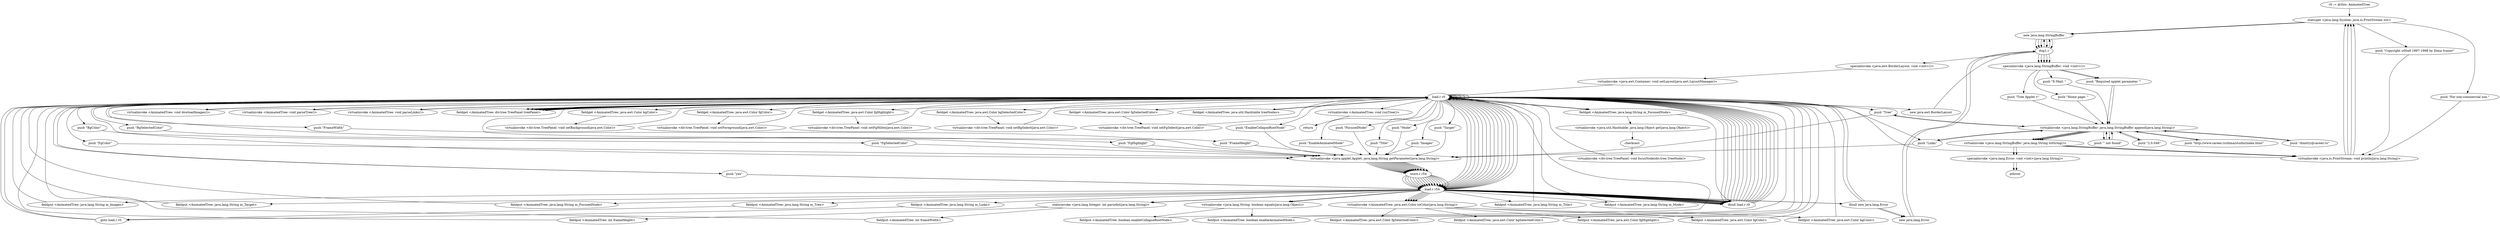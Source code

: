 digraph "" {
    "r0 := @this: AnimatedTree"
    "staticget <java.lang.System: java.io.PrintStream out>"
    "r0 := @this: AnimatedTree"->"staticget <java.lang.System: java.io.PrintStream out>";
    "new java.lang.StringBuffer"
    "staticget <java.lang.System: java.io.PrintStream out>"->"new java.lang.StringBuffer";
    "dup1.r"
    "new java.lang.StringBuffer"->"dup1.r";
    "specialinvoke <java.lang.StringBuffer: void <init>()>"
    "dup1.r"->"specialinvoke <java.lang.StringBuffer: void <init>()>";
    "push \"Tree Applet v\""
    "specialinvoke <java.lang.StringBuffer: void <init>()>"->"push \"Tree Applet v\"";
    "virtualinvoke <java.lang.StringBuffer: java.lang.StringBuffer append(java.lang.String)>"
    "push \"Tree Applet v\""->"virtualinvoke <java.lang.StringBuffer: java.lang.StringBuffer append(java.lang.String)>";
    "push \"2.0.046\""
    "virtualinvoke <java.lang.StringBuffer: java.lang.StringBuffer append(java.lang.String)>"->"push \"2.0.046\"";
    "push \"2.0.046\""->"virtualinvoke <java.lang.StringBuffer: java.lang.StringBuffer append(java.lang.String)>";
    "virtualinvoke <java.lang.StringBuffer: java.lang.String toString()>"
    "virtualinvoke <java.lang.StringBuffer: java.lang.StringBuffer append(java.lang.String)>"->"virtualinvoke <java.lang.StringBuffer: java.lang.String toString()>";
    "virtualinvoke <java.io.PrintStream: void println(java.lang.String)>"
    "virtualinvoke <java.lang.StringBuffer: java.lang.String toString()>"->"virtualinvoke <java.io.PrintStream: void println(java.lang.String)>";
    "virtualinvoke <java.io.PrintStream: void println(java.lang.String)>"->"staticget <java.lang.System: java.io.PrintStream out>";
    "push \"Copyright \u00a9 1997-1998 by Dima Ivanov\""
    "staticget <java.lang.System: java.io.PrintStream out>"->"push \"Copyright \u00a9 1997-1998 by Dima Ivanov\"";
    "push \"Copyright \u00a9 1997-1998 by Dima Ivanov\""->"virtualinvoke <java.io.PrintStream: void println(java.lang.String)>";
    "virtualinvoke <java.io.PrintStream: void println(java.lang.String)>"->"staticget <java.lang.System: java.io.PrintStream out>";
    "push \"For non-commercial use.\""
    "staticget <java.lang.System: java.io.PrintStream out>"->"push \"For non-commercial use.\"";
    "push \"For non-commercial use.\""->"virtualinvoke <java.io.PrintStream: void println(java.lang.String)>";
    "virtualinvoke <java.io.PrintStream: void println(java.lang.String)>"->"staticget <java.lang.System: java.io.PrintStream out>";
    "staticget <java.lang.System: java.io.PrintStream out>"->"new java.lang.StringBuffer";
    "new java.lang.StringBuffer"->"dup1.r";
    "dup1.r"->"specialinvoke <java.lang.StringBuffer: void <init>()>";
    "push \"Home page: \""
    "specialinvoke <java.lang.StringBuffer: void <init>()>"->"push \"Home page: \"";
    "push \"Home page: \""->"virtualinvoke <java.lang.StringBuffer: java.lang.StringBuffer append(java.lang.String)>";
    "push \"http://www.career.ru/dima/studio/index.html\""
    "virtualinvoke <java.lang.StringBuffer: java.lang.StringBuffer append(java.lang.String)>"->"push \"http://www.career.ru/dima/studio/index.html\"";
    "push \"http://www.career.ru/dima/studio/index.html\""->"virtualinvoke <java.lang.StringBuffer: java.lang.StringBuffer append(java.lang.String)>";
    "virtualinvoke <java.lang.StringBuffer: java.lang.StringBuffer append(java.lang.String)>"->"virtualinvoke <java.lang.StringBuffer: java.lang.String toString()>";
    "virtualinvoke <java.lang.StringBuffer: java.lang.String toString()>"->"virtualinvoke <java.io.PrintStream: void println(java.lang.String)>";
    "virtualinvoke <java.io.PrintStream: void println(java.lang.String)>"->"staticget <java.lang.System: java.io.PrintStream out>";
    "staticget <java.lang.System: java.io.PrintStream out>"->"new java.lang.StringBuffer";
    "new java.lang.StringBuffer"->"dup1.r";
    "dup1.r"->"specialinvoke <java.lang.StringBuffer: void <init>()>";
    "push \"E-Mail: \""
    "specialinvoke <java.lang.StringBuffer: void <init>()>"->"push \"E-Mail: \"";
    "push \"E-Mail: \""->"virtualinvoke <java.lang.StringBuffer: java.lang.StringBuffer append(java.lang.String)>";
    "push \"dimitry@career.ru\""
    "virtualinvoke <java.lang.StringBuffer: java.lang.StringBuffer append(java.lang.String)>"->"push \"dimitry@career.ru\"";
    "push \"dimitry@career.ru\""->"virtualinvoke <java.lang.StringBuffer: java.lang.StringBuffer append(java.lang.String)>";
    "virtualinvoke <java.lang.StringBuffer: java.lang.StringBuffer append(java.lang.String)>"->"virtualinvoke <java.lang.StringBuffer: java.lang.String toString()>";
    "virtualinvoke <java.lang.StringBuffer: java.lang.String toString()>"->"virtualinvoke <java.io.PrintStream: void println(java.lang.String)>";
    "load.r r0"
    "virtualinvoke <java.io.PrintStream: void println(java.lang.String)>"->"load.r r0";
    "new java.awt.BorderLayout"
    "load.r r0"->"new java.awt.BorderLayout";
    "new java.awt.BorderLayout"->"dup1.r";
    "specialinvoke <java.awt.BorderLayout: void <init>()>"
    "dup1.r"->"specialinvoke <java.awt.BorderLayout: void <init>()>";
    "virtualinvoke <java.awt.Container: void setLayout(java.awt.LayoutManager)>"
    "specialinvoke <java.awt.BorderLayout: void <init>()>"->"virtualinvoke <java.awt.Container: void setLayout(java.awt.LayoutManager)>";
    "virtualinvoke <java.awt.Container: void setLayout(java.awt.LayoutManager)>"->"load.r r0";
    "push \"Title\""
    "load.r r0"->"push \"Title\"";
    "virtualinvoke <java.applet.Applet: java.lang.String getParameter(java.lang.String)>"
    "push \"Title\""->"virtualinvoke <java.applet.Applet: java.lang.String getParameter(java.lang.String)>";
    "store.r r54"
    "virtualinvoke <java.applet.Applet: java.lang.String getParameter(java.lang.String)>"->"store.r r54";
    "load.r r54"
    "store.r r54"->"load.r r54";
    "ifnull load.r r0"
    "load.r r54"->"ifnull load.r r0";
    "ifnull load.r r0"->"load.r r0";
    "load.r r0"->"load.r r54";
    "fieldput <AnimatedTree: java.lang.String m_Title>"
    "load.r r54"->"fieldput <AnimatedTree: java.lang.String m_Title>";
    "fieldput <AnimatedTree: java.lang.String m_Title>"->"load.r r0";
    "push \"Mode\""
    "load.r r0"->"push \"Mode\"";
    "push \"Mode\""->"virtualinvoke <java.applet.Applet: java.lang.String getParameter(java.lang.String)>";
    "virtualinvoke <java.applet.Applet: java.lang.String getParameter(java.lang.String)>"->"store.r r54";
    "store.r r54"->"load.r r54";
    "load.r r54"->"ifnull load.r r0";
    "ifnull load.r r0"->"load.r r0";
    "load.r r0"->"load.r r54";
    "fieldput <AnimatedTree: java.lang.String m_Mode>"
    "load.r r54"->"fieldput <AnimatedTree: java.lang.String m_Mode>";
    "fieldput <AnimatedTree: java.lang.String m_Mode>"->"load.r r0";
    "push \"Tree\""
    "load.r r0"->"push \"Tree\"";
    "push \"Tree\""->"virtualinvoke <java.applet.Applet: java.lang.String getParameter(java.lang.String)>";
    "virtualinvoke <java.applet.Applet: java.lang.String getParameter(java.lang.String)>"->"store.r r54";
    "store.r r54"->"load.r r54";
    "ifnull new java.lang.Error"
    "load.r r54"->"ifnull new java.lang.Error";
    "ifnull new java.lang.Error"->"load.r r0";
    "load.r r0"->"load.r r54";
    "fieldput <AnimatedTree: java.lang.String m_Tree>"
    "load.r r54"->"fieldput <AnimatedTree: java.lang.String m_Tree>";
    "goto load.r r0"
    "fieldput <AnimatedTree: java.lang.String m_Tree>"->"goto load.r r0";
    "goto load.r r0"->"load.r r0";
    "push \"Links\""
    "load.r r0"->"push \"Links\"";
    "push \"Links\""->"virtualinvoke <java.applet.Applet: java.lang.String getParameter(java.lang.String)>";
    "virtualinvoke <java.applet.Applet: java.lang.String getParameter(java.lang.String)>"->"store.r r54";
    "store.r r54"->"load.r r54";
    "load.r r54"->"ifnull new java.lang.Error";
    "ifnull new java.lang.Error"->"load.r r0";
    "load.r r0"->"load.r r54";
    "fieldput <AnimatedTree: java.lang.String m_Links>"
    "load.r r54"->"fieldput <AnimatedTree: java.lang.String m_Links>";
    "fieldput <AnimatedTree: java.lang.String m_Links>"->"goto load.r r0";
    "goto load.r r0"->"load.r r0";
    "push \"Images\""
    "load.r r0"->"push \"Images\"";
    "push \"Images\""->"virtualinvoke <java.applet.Applet: java.lang.String getParameter(java.lang.String)>";
    "virtualinvoke <java.applet.Applet: java.lang.String getParameter(java.lang.String)>"->"store.r r54";
    "store.r r54"->"load.r r54";
    "load.r r54"->"ifnull load.r r0";
    "ifnull load.r r0"->"load.r r0";
    "load.r r0"->"load.r r54";
    "fieldput <AnimatedTree: java.lang.String m_Images>"
    "load.r r54"->"fieldput <AnimatedTree: java.lang.String m_Images>";
    "fieldput <AnimatedTree: java.lang.String m_Images>"->"load.r r0";
    "push \"Target\""
    "load.r r0"->"push \"Target\"";
    "push \"Target\""->"virtualinvoke <java.applet.Applet: java.lang.String getParameter(java.lang.String)>";
    "virtualinvoke <java.applet.Applet: java.lang.String getParameter(java.lang.String)>"->"store.r r54";
    "store.r r54"->"load.r r54";
    "load.r r54"->"ifnull load.r r0";
    "ifnull load.r r0"->"load.r r0";
    "load.r r0"->"load.r r54";
    "fieldput <AnimatedTree: java.lang.String m_Target>"
    "load.r r54"->"fieldput <AnimatedTree: java.lang.String m_Target>";
    "fieldput <AnimatedTree: java.lang.String m_Target>"->"load.r r0";
    "push \"FgColor\""
    "load.r r0"->"push \"FgColor\"";
    "push \"FgColor\""->"virtualinvoke <java.applet.Applet: java.lang.String getParameter(java.lang.String)>";
    "virtualinvoke <java.applet.Applet: java.lang.String getParameter(java.lang.String)>"->"store.r r54";
    "store.r r54"->"load.r r54";
    "load.r r54"->"ifnull load.r r0";
    "ifnull load.r r0"->"load.r r0";
    "load.r r0"->"load.r r0";
    "load.r r0"->"load.r r54";
    "virtualinvoke <AnimatedTree: java.awt.Color toColor(java.lang.String)>"
    "load.r r54"->"virtualinvoke <AnimatedTree: java.awt.Color toColor(java.lang.String)>";
    "fieldput <AnimatedTree: java.awt.Color fgColor>"
    "virtualinvoke <AnimatedTree: java.awt.Color toColor(java.lang.String)>"->"fieldput <AnimatedTree: java.awt.Color fgColor>";
    "fieldput <AnimatedTree: java.awt.Color fgColor>"->"load.r r0";
    "push \"BgColor\""
    "load.r r0"->"push \"BgColor\"";
    "push \"BgColor\""->"virtualinvoke <java.applet.Applet: java.lang.String getParameter(java.lang.String)>";
    "virtualinvoke <java.applet.Applet: java.lang.String getParameter(java.lang.String)>"->"store.r r54";
    "store.r r54"->"load.r r54";
    "load.r r54"->"ifnull load.r r0";
    "ifnull load.r r0"->"load.r r0";
    "load.r r0"->"load.r r0";
    "load.r r0"->"load.r r54";
    "load.r r54"->"virtualinvoke <AnimatedTree: java.awt.Color toColor(java.lang.String)>";
    "fieldput <AnimatedTree: java.awt.Color bgColor>"
    "virtualinvoke <AnimatedTree: java.awt.Color toColor(java.lang.String)>"->"fieldput <AnimatedTree: java.awt.Color bgColor>";
    "fieldput <AnimatedTree: java.awt.Color bgColor>"->"load.r r0";
    "push \"FgSelectedColor\""
    "load.r r0"->"push \"FgSelectedColor\"";
    "push \"FgSelectedColor\""->"virtualinvoke <java.applet.Applet: java.lang.String getParameter(java.lang.String)>";
    "virtualinvoke <java.applet.Applet: java.lang.String getParameter(java.lang.String)>"->"store.r r54";
    "store.r r54"->"load.r r54";
    "load.r r54"->"ifnull load.r r0";
    "ifnull load.r r0"->"load.r r0";
    "load.r r0"->"load.r r0";
    "load.r r0"->"load.r r54";
    "load.r r54"->"virtualinvoke <AnimatedTree: java.awt.Color toColor(java.lang.String)>";
    "fieldput <AnimatedTree: java.awt.Color fgSelectedColor>"
    "virtualinvoke <AnimatedTree: java.awt.Color toColor(java.lang.String)>"->"fieldput <AnimatedTree: java.awt.Color fgSelectedColor>";
    "fieldput <AnimatedTree: java.awt.Color fgSelectedColor>"->"load.r r0";
    "push \"BgSelectedColor\""
    "load.r r0"->"push \"BgSelectedColor\"";
    "push \"BgSelectedColor\""->"virtualinvoke <java.applet.Applet: java.lang.String getParameter(java.lang.String)>";
    "virtualinvoke <java.applet.Applet: java.lang.String getParameter(java.lang.String)>"->"store.r r54";
    "store.r r54"->"load.r r54";
    "load.r r54"->"ifnull load.r r0";
    "ifnull load.r r0"->"load.r r0";
    "load.r r0"->"load.r r0";
    "load.r r0"->"load.r r54";
    "load.r r54"->"virtualinvoke <AnimatedTree: java.awt.Color toColor(java.lang.String)>";
    "fieldput <AnimatedTree: java.awt.Color bgSelectedColor>"
    "virtualinvoke <AnimatedTree: java.awt.Color toColor(java.lang.String)>"->"fieldput <AnimatedTree: java.awt.Color bgSelectedColor>";
    "fieldput <AnimatedTree: java.awt.Color bgSelectedColor>"->"load.r r0";
    "push \"FgHighlight\""
    "load.r r0"->"push \"FgHighlight\"";
    "push \"FgHighlight\""->"virtualinvoke <java.applet.Applet: java.lang.String getParameter(java.lang.String)>";
    "virtualinvoke <java.applet.Applet: java.lang.String getParameter(java.lang.String)>"->"store.r r54";
    "store.r r54"->"load.r r54";
    "load.r r54"->"ifnull load.r r0";
    "ifnull load.r r0"->"load.r r0";
    "load.r r0"->"load.r r0";
    "load.r r0"->"load.r r54";
    "load.r r54"->"virtualinvoke <AnimatedTree: java.awt.Color toColor(java.lang.String)>";
    "fieldput <AnimatedTree: java.awt.Color fgHighlight>"
    "virtualinvoke <AnimatedTree: java.awt.Color toColor(java.lang.String)>"->"fieldput <AnimatedTree: java.awt.Color fgHighlight>";
    "fieldput <AnimatedTree: java.awt.Color fgHighlight>"->"load.r r0";
    "push \"FrameWidth\""
    "load.r r0"->"push \"FrameWidth\"";
    "push \"FrameWidth\""->"virtualinvoke <java.applet.Applet: java.lang.String getParameter(java.lang.String)>";
    "virtualinvoke <java.applet.Applet: java.lang.String getParameter(java.lang.String)>"->"store.r r54";
    "store.r r54"->"load.r r54";
    "load.r r54"->"ifnull load.r r0";
    "ifnull load.r r0"->"load.r r0";
    "load.r r0"->"load.r r54";
    "staticinvoke <java.lang.Integer: int parseInt(java.lang.String)>"
    "load.r r54"->"staticinvoke <java.lang.Integer: int parseInt(java.lang.String)>";
    "fieldput <AnimatedTree: int frameWidth>"
    "staticinvoke <java.lang.Integer: int parseInt(java.lang.String)>"->"fieldput <AnimatedTree: int frameWidth>";
    "fieldput <AnimatedTree: int frameWidth>"->"load.r r0";
    "push \"FrameHeight\""
    "load.r r0"->"push \"FrameHeight\"";
    "push \"FrameHeight\""->"virtualinvoke <java.applet.Applet: java.lang.String getParameter(java.lang.String)>";
    "virtualinvoke <java.applet.Applet: java.lang.String getParameter(java.lang.String)>"->"store.r r54";
    "store.r r54"->"load.r r54";
    "load.r r54"->"ifnull load.r r0";
    "ifnull load.r r0"->"load.r r0";
    "load.r r0"->"load.r r54";
    "load.r r54"->"staticinvoke <java.lang.Integer: int parseInt(java.lang.String)>";
    "fieldput <AnimatedTree: int frameHeight>"
    "staticinvoke <java.lang.Integer: int parseInt(java.lang.String)>"->"fieldput <AnimatedTree: int frameHeight>";
    "fieldput <AnimatedTree: int frameHeight>"->"load.r r0";
    "push \"EnableCollapseRootNode\""
    "load.r r0"->"push \"EnableCollapseRootNode\"";
    "push \"EnableCollapseRootNode\""->"virtualinvoke <java.applet.Applet: java.lang.String getParameter(java.lang.String)>";
    "virtualinvoke <java.applet.Applet: java.lang.String getParameter(java.lang.String)>"->"store.r r54";
    "store.r r54"->"load.r r54";
    "load.r r54"->"ifnull load.r r0";
    "ifnull load.r r0"->"load.r r0";
    "push \"yes\""
    "load.r r0"->"push \"yes\"";
    "push \"yes\""->"load.r r54";
    "virtualinvoke <java.lang.String: boolean equals(java.lang.Object)>"
    "load.r r54"->"virtualinvoke <java.lang.String: boolean equals(java.lang.Object)>";
    "fieldput <AnimatedTree: boolean enableCollapseRootNode>"
    "virtualinvoke <java.lang.String: boolean equals(java.lang.Object)>"->"fieldput <AnimatedTree: boolean enableCollapseRootNode>";
    "fieldput <AnimatedTree: boolean enableCollapseRootNode>"->"load.r r0";
    "push \"EnableAnimatedMode\""
    "load.r r0"->"push \"EnableAnimatedMode\"";
    "push \"EnableAnimatedMode\""->"virtualinvoke <java.applet.Applet: java.lang.String getParameter(java.lang.String)>";
    "virtualinvoke <java.applet.Applet: java.lang.String getParameter(java.lang.String)>"->"store.r r54";
    "store.r r54"->"load.r r54";
    "load.r r54"->"ifnull load.r r0";
    "ifnull load.r r0"->"load.r r0";
    "load.r r0"->"push \"yes\"";
    "push \"yes\""->"load.r r54";
    "load.r r54"->"virtualinvoke <java.lang.String: boolean equals(java.lang.Object)>";
    "fieldput <AnimatedTree: boolean enableAnimatedMode>"
    "virtualinvoke <java.lang.String: boolean equals(java.lang.Object)>"->"fieldput <AnimatedTree: boolean enableAnimatedMode>";
    "fieldput <AnimatedTree: boolean enableAnimatedMode>"->"load.r r0";
    "push \"FocusedNode\""
    "load.r r0"->"push \"FocusedNode\"";
    "push \"FocusedNode\""->"virtualinvoke <java.applet.Applet: java.lang.String getParameter(java.lang.String)>";
    "virtualinvoke <java.applet.Applet: java.lang.String getParameter(java.lang.String)>"->"store.r r54";
    "store.r r54"->"load.r r54";
    "load.r r54"->"ifnull load.r r0";
    "ifnull load.r r0"->"load.r r0";
    "load.r r0"->"load.r r54";
    "fieldput <AnimatedTree: java.lang.String m_FocusedNode>"
    "load.r r54"->"fieldput <AnimatedTree: java.lang.String m_FocusedNode>";
    "fieldput <AnimatedTree: java.lang.String m_FocusedNode>"->"load.r r0";
    "virtualinvoke <AnimatedTree: void dowloadImages()>"
    "load.r r0"->"virtualinvoke <AnimatedTree: void dowloadImages()>";
    "virtualinvoke <AnimatedTree: void dowloadImages()>"->"load.r r0";
    "virtualinvoke <AnimatedTree: void parseTree()>"
    "load.r r0"->"virtualinvoke <AnimatedTree: void parseTree()>";
    "virtualinvoke <AnimatedTree: void parseTree()>"->"load.r r0";
    "virtualinvoke <AnimatedTree: void parseLinks()>"
    "load.r r0"->"virtualinvoke <AnimatedTree: void parseLinks()>";
    "virtualinvoke <AnimatedTree: void parseLinks()>"->"load.r r0";
    "fieldget <AnimatedTree: div.tree.TreePanel treePanel>"
    "load.r r0"->"fieldget <AnimatedTree: div.tree.TreePanel treePanel>";
    "fieldget <AnimatedTree: div.tree.TreePanel treePanel>"->"load.r r0";
    "fieldget <AnimatedTree: java.awt.Color bgColor>"
    "load.r r0"->"fieldget <AnimatedTree: java.awt.Color bgColor>";
    "virtualinvoke <div.tree.TreePanel: void setBackground(java.awt.Color)>"
    "fieldget <AnimatedTree: java.awt.Color bgColor>"->"virtualinvoke <div.tree.TreePanel: void setBackground(java.awt.Color)>";
    "virtualinvoke <div.tree.TreePanel: void setBackground(java.awt.Color)>"->"load.r r0";
    "load.r r0"->"fieldget <AnimatedTree: div.tree.TreePanel treePanel>";
    "fieldget <AnimatedTree: div.tree.TreePanel treePanel>"->"load.r r0";
    "fieldget <AnimatedTree: java.awt.Color fgColor>"
    "load.r r0"->"fieldget <AnimatedTree: java.awt.Color fgColor>";
    "virtualinvoke <div.tree.TreePanel: void setForeground(java.awt.Color)>"
    "fieldget <AnimatedTree: java.awt.Color fgColor>"->"virtualinvoke <div.tree.TreePanel: void setForeground(java.awt.Color)>";
    "virtualinvoke <div.tree.TreePanel: void setForeground(java.awt.Color)>"->"load.r r0";
    "load.r r0"->"fieldget <AnimatedTree: div.tree.TreePanel treePanel>";
    "fieldget <AnimatedTree: div.tree.TreePanel treePanel>"->"load.r r0";
    "fieldget <AnimatedTree: java.awt.Color fgHighlight>"
    "load.r r0"->"fieldget <AnimatedTree: java.awt.Color fgHighlight>";
    "virtualinvoke <div.tree.TreePanel: void setFgHilite(java.awt.Color)>"
    "fieldget <AnimatedTree: java.awt.Color fgHighlight>"->"virtualinvoke <div.tree.TreePanel: void setFgHilite(java.awt.Color)>";
    "virtualinvoke <div.tree.TreePanel: void setFgHilite(java.awt.Color)>"->"load.r r0";
    "load.r r0"->"fieldget <AnimatedTree: div.tree.TreePanel treePanel>";
    "fieldget <AnimatedTree: div.tree.TreePanel treePanel>"->"load.r r0";
    "fieldget <AnimatedTree: java.awt.Color bgSelectedColor>"
    "load.r r0"->"fieldget <AnimatedTree: java.awt.Color bgSelectedColor>";
    "virtualinvoke <div.tree.TreePanel: void setBgSelect(java.awt.Color)>"
    "fieldget <AnimatedTree: java.awt.Color bgSelectedColor>"->"virtualinvoke <div.tree.TreePanel: void setBgSelect(java.awt.Color)>";
    "virtualinvoke <div.tree.TreePanel: void setBgSelect(java.awt.Color)>"->"load.r r0";
    "load.r r0"->"fieldget <AnimatedTree: div.tree.TreePanel treePanel>";
    "fieldget <AnimatedTree: div.tree.TreePanel treePanel>"->"load.r r0";
    "fieldget <AnimatedTree: java.awt.Color fgSelectedColor>"
    "load.r r0"->"fieldget <AnimatedTree: java.awt.Color fgSelectedColor>";
    "virtualinvoke <div.tree.TreePanel: void setFgSelect(java.awt.Color)>"
    "fieldget <AnimatedTree: java.awt.Color fgSelectedColor>"->"virtualinvoke <div.tree.TreePanel: void setFgSelect(java.awt.Color)>";
    "virtualinvoke <div.tree.TreePanel: void setFgSelect(java.awt.Color)>"->"load.r r0";
    "fieldget <AnimatedTree: java.lang.String m_FocusedNode>"
    "load.r r0"->"fieldget <AnimatedTree: java.lang.String m_FocusedNode>";
    "fieldget <AnimatedTree: java.lang.String m_FocusedNode>"->"ifnull load.r r0";
    "ifnull load.r r0"->"load.r r0";
    "load.r r0"->"fieldget <AnimatedTree: div.tree.TreePanel treePanel>";
    "fieldget <AnimatedTree: div.tree.TreePanel treePanel>"->"load.r r0";
    "fieldget <AnimatedTree: java.util.Hashtable treeNodes>"
    "load.r r0"->"fieldget <AnimatedTree: java.util.Hashtable treeNodes>";
    "fieldget <AnimatedTree: java.util.Hashtable treeNodes>"->"load.r r0";
    "load.r r0"->"fieldget <AnimatedTree: java.lang.String m_FocusedNode>";
    "virtualinvoke <java.util.Hashtable: java.lang.Object get(java.lang.Object)>"
    "fieldget <AnimatedTree: java.lang.String m_FocusedNode>"->"virtualinvoke <java.util.Hashtable: java.lang.Object get(java.lang.Object)>";
    "checkcast"
    "virtualinvoke <java.util.Hashtable: java.lang.Object get(java.lang.Object)>"->"checkcast";
    "virtualinvoke <div.tree.TreePanel: void focusNode(div.tree.TreeNode)>"
    "checkcast"->"virtualinvoke <div.tree.TreePanel: void focusNode(div.tree.TreeNode)>";
    "virtualinvoke <div.tree.TreePanel: void focusNode(div.tree.TreeNode)>"->"load.r r0";
    "virtualinvoke <AnimatedTree: void runTree()>"
    "load.r r0"->"virtualinvoke <AnimatedTree: void runTree()>";
    "return"
    "virtualinvoke <AnimatedTree: void runTree()>"->"return";
    "new java.lang.Error"
    "ifnull new java.lang.Error"->"new java.lang.Error";
    "new java.lang.Error"->"dup1.r";
    "dup1.r"->"new java.lang.StringBuffer";
    "new java.lang.StringBuffer"->"dup1.r";
    "dup1.r"->"specialinvoke <java.lang.StringBuffer: void <init>()>";
    "push \"Required applet parameter \'\""
    "specialinvoke <java.lang.StringBuffer: void <init>()>"->"push \"Required applet parameter \'\"";
    "push \"Required applet parameter \'\""->"virtualinvoke <java.lang.StringBuffer: java.lang.StringBuffer append(java.lang.String)>";
    "virtualinvoke <java.lang.StringBuffer: java.lang.StringBuffer append(java.lang.String)>"->"push \"Links\"";
    "push \"Links\""->"virtualinvoke <java.lang.StringBuffer: java.lang.StringBuffer append(java.lang.String)>";
    "push \"\' not found\""
    "virtualinvoke <java.lang.StringBuffer: java.lang.StringBuffer append(java.lang.String)>"->"push \"\' not found\"";
    "push \"\' not found\""->"virtualinvoke <java.lang.StringBuffer: java.lang.StringBuffer append(java.lang.String)>";
    "virtualinvoke <java.lang.StringBuffer: java.lang.StringBuffer append(java.lang.String)>"->"virtualinvoke <java.lang.StringBuffer: java.lang.String toString()>";
    "specialinvoke <java.lang.Error: void <init>(java.lang.String)>"
    "virtualinvoke <java.lang.StringBuffer: java.lang.String toString()>"->"specialinvoke <java.lang.Error: void <init>(java.lang.String)>";
    "athrow"
    "specialinvoke <java.lang.Error: void <init>(java.lang.String)>"->"athrow";
    "ifnull new java.lang.Error"->"new java.lang.Error";
    "new java.lang.Error"->"dup1.r";
    "dup1.r"->"new java.lang.StringBuffer";
    "new java.lang.StringBuffer"->"dup1.r";
    "dup1.r"->"specialinvoke <java.lang.StringBuffer: void <init>()>";
    "specialinvoke <java.lang.StringBuffer: void <init>()>"->"push \"Required applet parameter \'\"";
    "push \"Required applet parameter \'\""->"virtualinvoke <java.lang.StringBuffer: java.lang.StringBuffer append(java.lang.String)>";
    "virtualinvoke <java.lang.StringBuffer: java.lang.StringBuffer append(java.lang.String)>"->"push \"Tree\"";
    "push \"Tree\""->"virtualinvoke <java.lang.StringBuffer: java.lang.StringBuffer append(java.lang.String)>";
    "virtualinvoke <java.lang.StringBuffer: java.lang.StringBuffer append(java.lang.String)>"->"push \"\' not found\"";
    "push \"\' not found\""->"virtualinvoke <java.lang.StringBuffer: java.lang.StringBuffer append(java.lang.String)>";
    "virtualinvoke <java.lang.StringBuffer: java.lang.StringBuffer append(java.lang.String)>"->"virtualinvoke <java.lang.StringBuffer: java.lang.String toString()>";
    "virtualinvoke <java.lang.StringBuffer: java.lang.String toString()>"->"specialinvoke <java.lang.Error: void <init>(java.lang.String)>";
    "specialinvoke <java.lang.Error: void <init>(java.lang.String)>"->"athrow";
}
